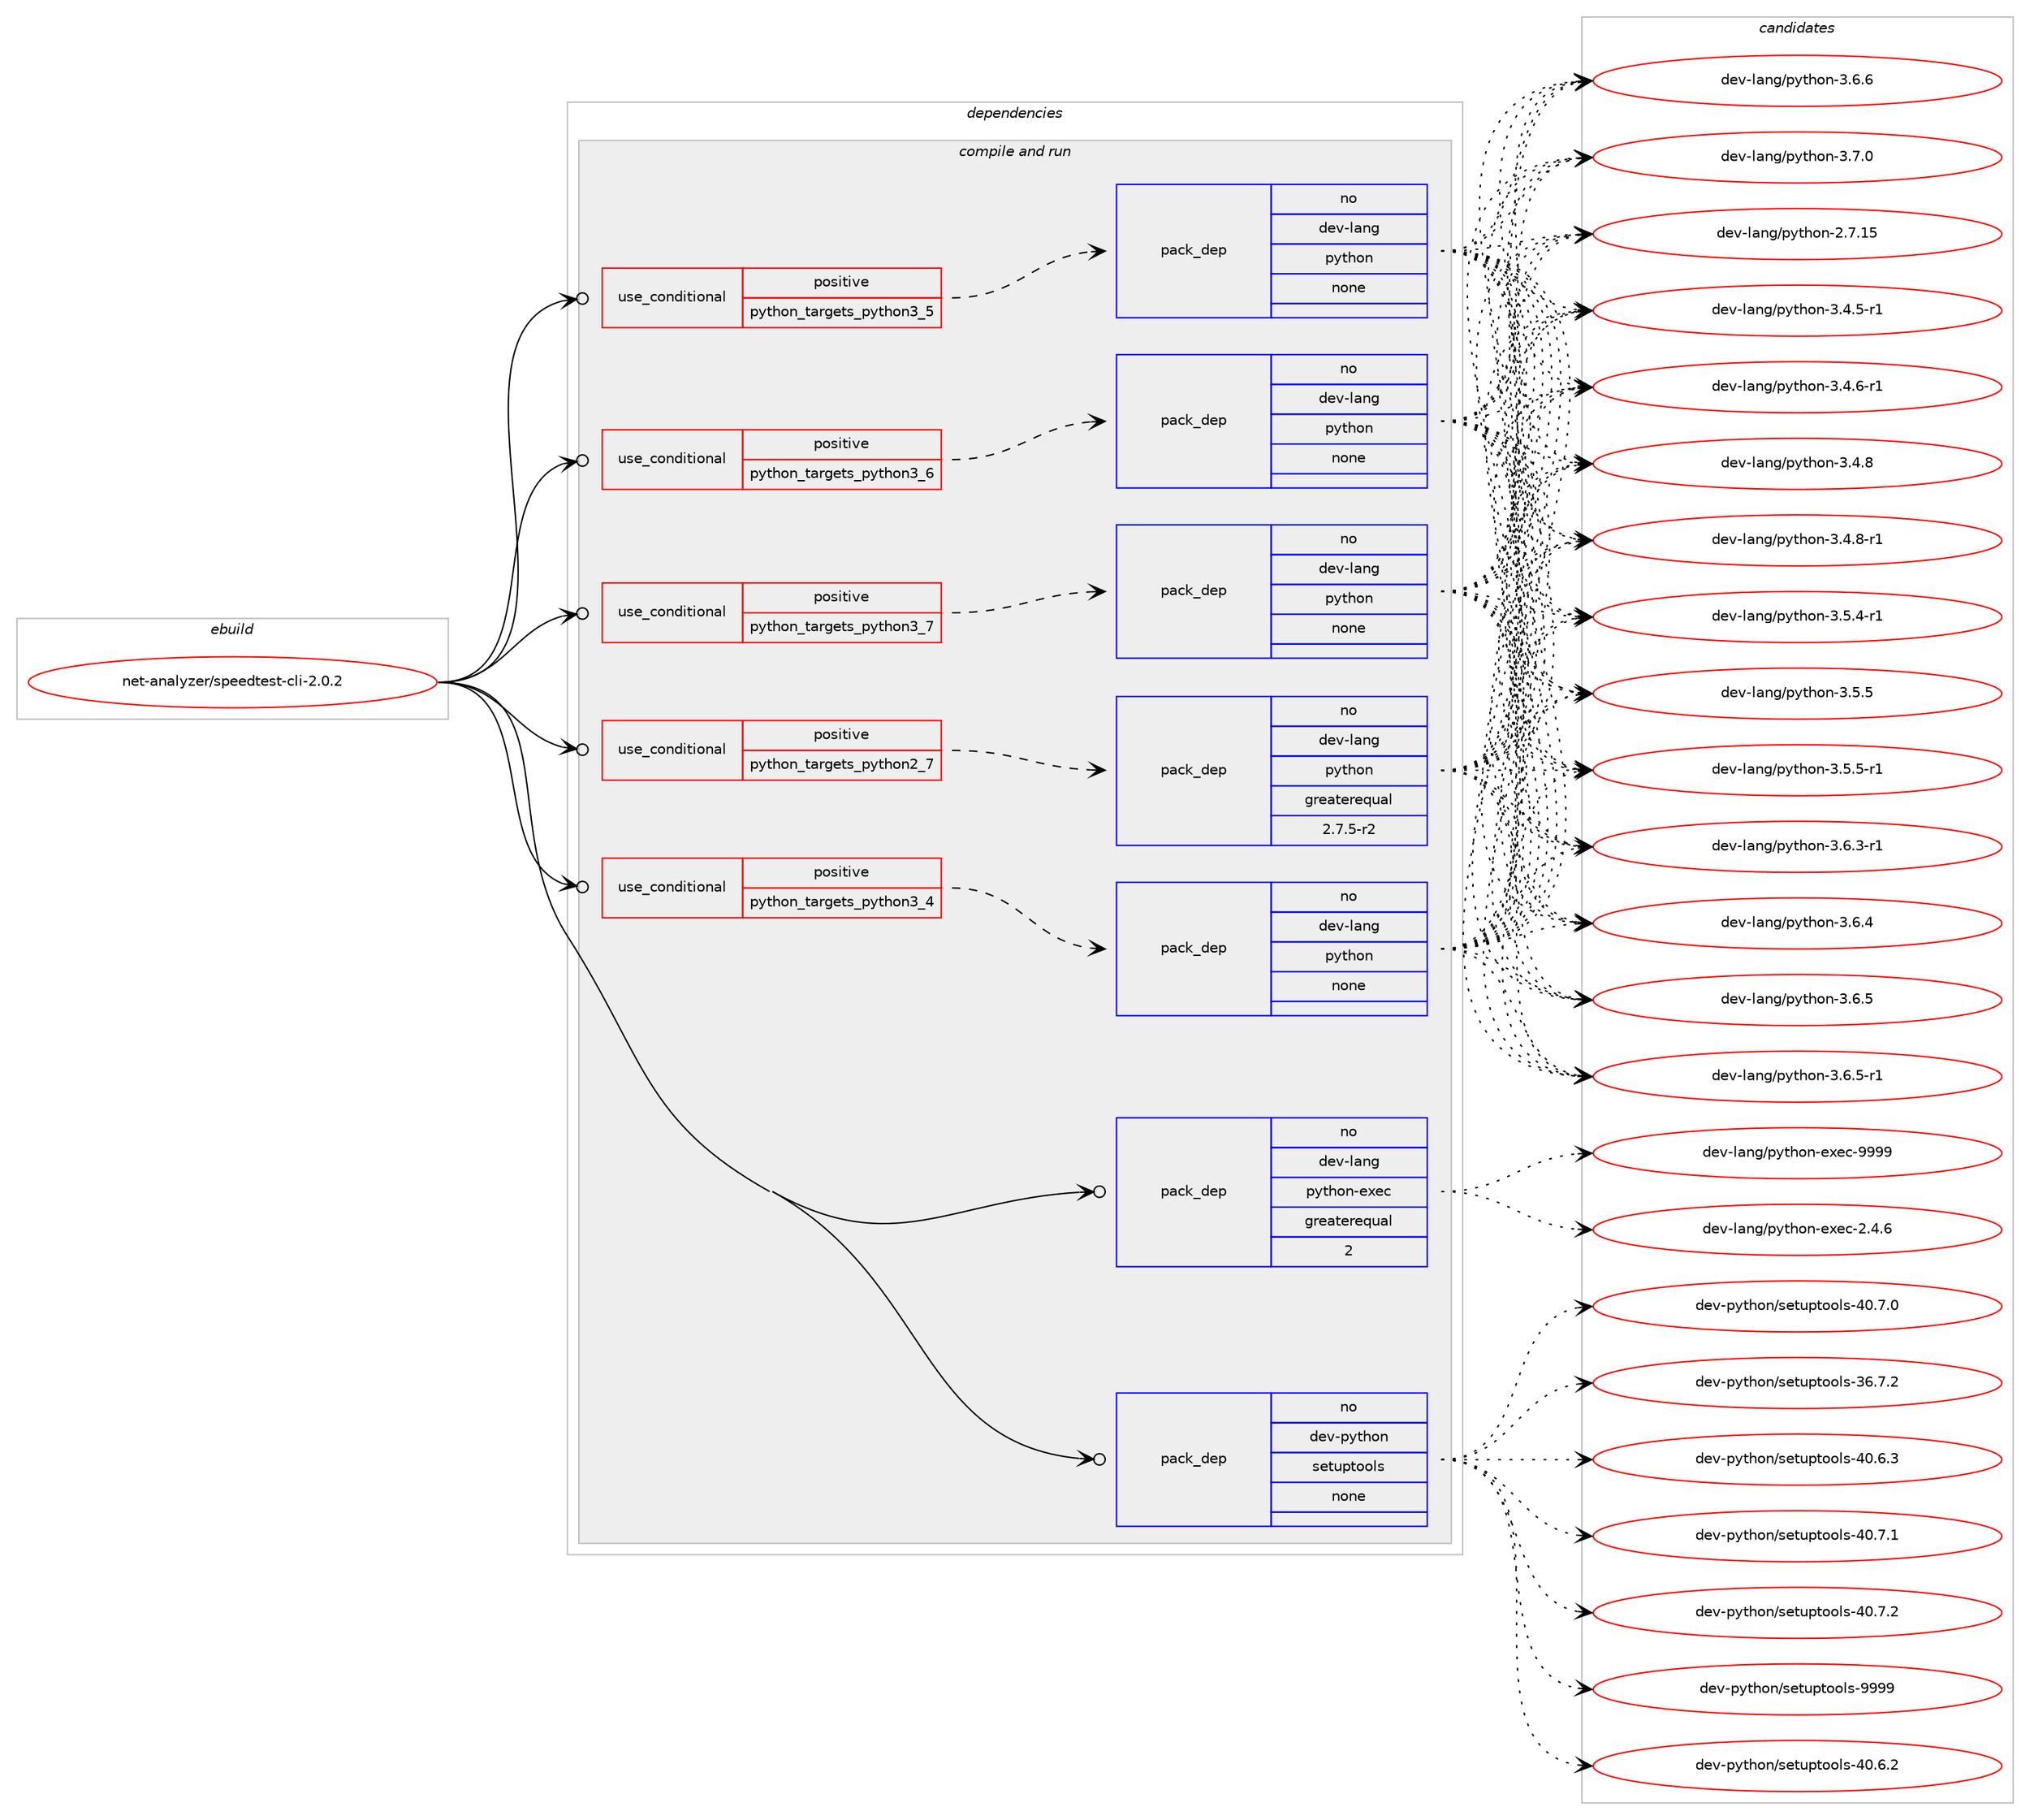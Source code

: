 digraph prolog {

# *************
# Graph options
# *************

newrank=true;
concentrate=true;
compound=true;
graph [rankdir=LR,fontname=Helvetica,fontsize=10,ranksep=1.5];#, ranksep=2.5, nodesep=0.2];
edge  [arrowhead=vee];
node  [fontname=Helvetica,fontsize=10];

# **********
# The ebuild
# **********

subgraph cluster_leftcol {
color=gray;
rank=same;
label=<<i>ebuild</i>>;
id [label="net-analyzer/speedtest-cli-2.0.2", color=red, width=4, href="../net-analyzer/speedtest-cli-2.0.2.svg"];
}

# ****************
# The dependencies
# ****************

subgraph cluster_midcol {
color=gray;
label=<<i>dependencies</i>>;
subgraph cluster_compile {
fillcolor="#eeeeee";
style=filled;
label=<<i>compile</i>>;
}
subgraph cluster_compileandrun {
fillcolor="#eeeeee";
style=filled;
label=<<i>compile and run</i>>;
subgraph cond316 {
dependency2724 [label=<<TABLE BORDER="0" CELLBORDER="1" CELLSPACING="0" CELLPADDING="4"><TR><TD ROWSPAN="3" CELLPADDING="10">use_conditional</TD></TR><TR><TD>positive</TD></TR><TR><TD>python_targets_python2_7</TD></TR></TABLE>>, shape=none, color=red];
subgraph pack2314 {
dependency2725 [label=<<TABLE BORDER="0" CELLBORDER="1" CELLSPACING="0" CELLPADDING="4" WIDTH="220"><TR><TD ROWSPAN="6" CELLPADDING="30">pack_dep</TD></TR><TR><TD WIDTH="110">no</TD></TR><TR><TD>dev-lang</TD></TR><TR><TD>python</TD></TR><TR><TD>greaterequal</TD></TR><TR><TD>2.7.5-r2</TD></TR></TABLE>>, shape=none, color=blue];
}
dependency2724:e -> dependency2725:w [weight=20,style="dashed",arrowhead="vee"];
}
id:e -> dependency2724:w [weight=20,style="solid",arrowhead="odotvee"];
subgraph cond317 {
dependency2726 [label=<<TABLE BORDER="0" CELLBORDER="1" CELLSPACING="0" CELLPADDING="4"><TR><TD ROWSPAN="3" CELLPADDING="10">use_conditional</TD></TR><TR><TD>positive</TD></TR><TR><TD>python_targets_python3_4</TD></TR></TABLE>>, shape=none, color=red];
subgraph pack2315 {
dependency2727 [label=<<TABLE BORDER="0" CELLBORDER="1" CELLSPACING="0" CELLPADDING="4" WIDTH="220"><TR><TD ROWSPAN="6" CELLPADDING="30">pack_dep</TD></TR><TR><TD WIDTH="110">no</TD></TR><TR><TD>dev-lang</TD></TR><TR><TD>python</TD></TR><TR><TD>none</TD></TR><TR><TD></TD></TR></TABLE>>, shape=none, color=blue];
}
dependency2726:e -> dependency2727:w [weight=20,style="dashed",arrowhead="vee"];
}
id:e -> dependency2726:w [weight=20,style="solid",arrowhead="odotvee"];
subgraph cond318 {
dependency2728 [label=<<TABLE BORDER="0" CELLBORDER="1" CELLSPACING="0" CELLPADDING="4"><TR><TD ROWSPAN="3" CELLPADDING="10">use_conditional</TD></TR><TR><TD>positive</TD></TR><TR><TD>python_targets_python3_5</TD></TR></TABLE>>, shape=none, color=red];
subgraph pack2316 {
dependency2729 [label=<<TABLE BORDER="0" CELLBORDER="1" CELLSPACING="0" CELLPADDING="4" WIDTH="220"><TR><TD ROWSPAN="6" CELLPADDING="30">pack_dep</TD></TR><TR><TD WIDTH="110">no</TD></TR><TR><TD>dev-lang</TD></TR><TR><TD>python</TD></TR><TR><TD>none</TD></TR><TR><TD></TD></TR></TABLE>>, shape=none, color=blue];
}
dependency2728:e -> dependency2729:w [weight=20,style="dashed",arrowhead="vee"];
}
id:e -> dependency2728:w [weight=20,style="solid",arrowhead="odotvee"];
subgraph cond319 {
dependency2730 [label=<<TABLE BORDER="0" CELLBORDER="1" CELLSPACING="0" CELLPADDING="4"><TR><TD ROWSPAN="3" CELLPADDING="10">use_conditional</TD></TR><TR><TD>positive</TD></TR><TR><TD>python_targets_python3_6</TD></TR></TABLE>>, shape=none, color=red];
subgraph pack2317 {
dependency2731 [label=<<TABLE BORDER="0" CELLBORDER="1" CELLSPACING="0" CELLPADDING="4" WIDTH="220"><TR><TD ROWSPAN="6" CELLPADDING="30">pack_dep</TD></TR><TR><TD WIDTH="110">no</TD></TR><TR><TD>dev-lang</TD></TR><TR><TD>python</TD></TR><TR><TD>none</TD></TR><TR><TD></TD></TR></TABLE>>, shape=none, color=blue];
}
dependency2730:e -> dependency2731:w [weight=20,style="dashed",arrowhead="vee"];
}
id:e -> dependency2730:w [weight=20,style="solid",arrowhead="odotvee"];
subgraph cond320 {
dependency2732 [label=<<TABLE BORDER="0" CELLBORDER="1" CELLSPACING="0" CELLPADDING="4"><TR><TD ROWSPAN="3" CELLPADDING="10">use_conditional</TD></TR><TR><TD>positive</TD></TR><TR><TD>python_targets_python3_7</TD></TR></TABLE>>, shape=none, color=red];
subgraph pack2318 {
dependency2733 [label=<<TABLE BORDER="0" CELLBORDER="1" CELLSPACING="0" CELLPADDING="4" WIDTH="220"><TR><TD ROWSPAN="6" CELLPADDING="30">pack_dep</TD></TR><TR><TD WIDTH="110">no</TD></TR><TR><TD>dev-lang</TD></TR><TR><TD>python</TD></TR><TR><TD>none</TD></TR><TR><TD></TD></TR></TABLE>>, shape=none, color=blue];
}
dependency2732:e -> dependency2733:w [weight=20,style="dashed",arrowhead="vee"];
}
id:e -> dependency2732:w [weight=20,style="solid",arrowhead="odotvee"];
subgraph pack2319 {
dependency2734 [label=<<TABLE BORDER="0" CELLBORDER="1" CELLSPACING="0" CELLPADDING="4" WIDTH="220"><TR><TD ROWSPAN="6" CELLPADDING="30">pack_dep</TD></TR><TR><TD WIDTH="110">no</TD></TR><TR><TD>dev-lang</TD></TR><TR><TD>python-exec</TD></TR><TR><TD>greaterequal</TD></TR><TR><TD>2</TD></TR></TABLE>>, shape=none, color=blue];
}
id:e -> dependency2734:w [weight=20,style="solid",arrowhead="odotvee"];
subgraph pack2320 {
dependency2735 [label=<<TABLE BORDER="0" CELLBORDER="1" CELLSPACING="0" CELLPADDING="4" WIDTH="220"><TR><TD ROWSPAN="6" CELLPADDING="30">pack_dep</TD></TR><TR><TD WIDTH="110">no</TD></TR><TR><TD>dev-python</TD></TR><TR><TD>setuptools</TD></TR><TR><TD>none</TD></TR><TR><TD></TD></TR></TABLE>>, shape=none, color=blue];
}
id:e -> dependency2735:w [weight=20,style="solid",arrowhead="odotvee"];
}
subgraph cluster_run {
fillcolor="#eeeeee";
style=filled;
label=<<i>run</i>>;
}
}

# **************
# The candidates
# **************

subgraph cluster_choices {
rank=same;
color=gray;
label=<<i>candidates</i>>;

subgraph choice2314 {
color=black;
nodesep=1;
choice10010111845108971101034711212111610411111045504655464953 [label="dev-lang/python-2.7.15", color=red, width=4,href="../dev-lang/python-2.7.15.svg"];
choice1001011184510897110103471121211161041111104551465246534511449 [label="dev-lang/python-3.4.5-r1", color=red, width=4,href="../dev-lang/python-3.4.5-r1.svg"];
choice1001011184510897110103471121211161041111104551465246544511449 [label="dev-lang/python-3.4.6-r1", color=red, width=4,href="../dev-lang/python-3.4.6-r1.svg"];
choice100101118451089711010347112121116104111110455146524656 [label="dev-lang/python-3.4.8", color=red, width=4,href="../dev-lang/python-3.4.8.svg"];
choice1001011184510897110103471121211161041111104551465246564511449 [label="dev-lang/python-3.4.8-r1", color=red, width=4,href="../dev-lang/python-3.4.8-r1.svg"];
choice1001011184510897110103471121211161041111104551465346524511449 [label="dev-lang/python-3.5.4-r1", color=red, width=4,href="../dev-lang/python-3.5.4-r1.svg"];
choice100101118451089711010347112121116104111110455146534653 [label="dev-lang/python-3.5.5", color=red, width=4,href="../dev-lang/python-3.5.5.svg"];
choice1001011184510897110103471121211161041111104551465346534511449 [label="dev-lang/python-3.5.5-r1", color=red, width=4,href="../dev-lang/python-3.5.5-r1.svg"];
choice1001011184510897110103471121211161041111104551465446514511449 [label="dev-lang/python-3.6.3-r1", color=red, width=4,href="../dev-lang/python-3.6.3-r1.svg"];
choice100101118451089711010347112121116104111110455146544652 [label="dev-lang/python-3.6.4", color=red, width=4,href="../dev-lang/python-3.6.4.svg"];
choice100101118451089711010347112121116104111110455146544653 [label="dev-lang/python-3.6.5", color=red, width=4,href="../dev-lang/python-3.6.5.svg"];
choice1001011184510897110103471121211161041111104551465446534511449 [label="dev-lang/python-3.6.5-r1", color=red, width=4,href="../dev-lang/python-3.6.5-r1.svg"];
choice100101118451089711010347112121116104111110455146544654 [label="dev-lang/python-3.6.6", color=red, width=4,href="../dev-lang/python-3.6.6.svg"];
choice100101118451089711010347112121116104111110455146554648 [label="dev-lang/python-3.7.0", color=red, width=4,href="../dev-lang/python-3.7.0.svg"];
dependency2725:e -> choice10010111845108971101034711212111610411111045504655464953:w [style=dotted,weight="100"];
dependency2725:e -> choice1001011184510897110103471121211161041111104551465246534511449:w [style=dotted,weight="100"];
dependency2725:e -> choice1001011184510897110103471121211161041111104551465246544511449:w [style=dotted,weight="100"];
dependency2725:e -> choice100101118451089711010347112121116104111110455146524656:w [style=dotted,weight="100"];
dependency2725:e -> choice1001011184510897110103471121211161041111104551465246564511449:w [style=dotted,weight="100"];
dependency2725:e -> choice1001011184510897110103471121211161041111104551465346524511449:w [style=dotted,weight="100"];
dependency2725:e -> choice100101118451089711010347112121116104111110455146534653:w [style=dotted,weight="100"];
dependency2725:e -> choice1001011184510897110103471121211161041111104551465346534511449:w [style=dotted,weight="100"];
dependency2725:e -> choice1001011184510897110103471121211161041111104551465446514511449:w [style=dotted,weight="100"];
dependency2725:e -> choice100101118451089711010347112121116104111110455146544652:w [style=dotted,weight="100"];
dependency2725:e -> choice100101118451089711010347112121116104111110455146544653:w [style=dotted,weight="100"];
dependency2725:e -> choice1001011184510897110103471121211161041111104551465446534511449:w [style=dotted,weight="100"];
dependency2725:e -> choice100101118451089711010347112121116104111110455146544654:w [style=dotted,weight="100"];
dependency2725:e -> choice100101118451089711010347112121116104111110455146554648:w [style=dotted,weight="100"];
}
subgraph choice2315 {
color=black;
nodesep=1;
choice10010111845108971101034711212111610411111045504655464953 [label="dev-lang/python-2.7.15", color=red, width=4,href="../dev-lang/python-2.7.15.svg"];
choice1001011184510897110103471121211161041111104551465246534511449 [label="dev-lang/python-3.4.5-r1", color=red, width=4,href="../dev-lang/python-3.4.5-r1.svg"];
choice1001011184510897110103471121211161041111104551465246544511449 [label="dev-lang/python-3.4.6-r1", color=red, width=4,href="../dev-lang/python-3.4.6-r1.svg"];
choice100101118451089711010347112121116104111110455146524656 [label="dev-lang/python-3.4.8", color=red, width=4,href="../dev-lang/python-3.4.8.svg"];
choice1001011184510897110103471121211161041111104551465246564511449 [label="dev-lang/python-3.4.8-r1", color=red, width=4,href="../dev-lang/python-3.4.8-r1.svg"];
choice1001011184510897110103471121211161041111104551465346524511449 [label="dev-lang/python-3.5.4-r1", color=red, width=4,href="../dev-lang/python-3.5.4-r1.svg"];
choice100101118451089711010347112121116104111110455146534653 [label="dev-lang/python-3.5.5", color=red, width=4,href="../dev-lang/python-3.5.5.svg"];
choice1001011184510897110103471121211161041111104551465346534511449 [label="dev-lang/python-3.5.5-r1", color=red, width=4,href="../dev-lang/python-3.5.5-r1.svg"];
choice1001011184510897110103471121211161041111104551465446514511449 [label="dev-lang/python-3.6.3-r1", color=red, width=4,href="../dev-lang/python-3.6.3-r1.svg"];
choice100101118451089711010347112121116104111110455146544652 [label="dev-lang/python-3.6.4", color=red, width=4,href="../dev-lang/python-3.6.4.svg"];
choice100101118451089711010347112121116104111110455146544653 [label="dev-lang/python-3.6.5", color=red, width=4,href="../dev-lang/python-3.6.5.svg"];
choice1001011184510897110103471121211161041111104551465446534511449 [label="dev-lang/python-3.6.5-r1", color=red, width=4,href="../dev-lang/python-3.6.5-r1.svg"];
choice100101118451089711010347112121116104111110455146544654 [label="dev-lang/python-3.6.6", color=red, width=4,href="../dev-lang/python-3.6.6.svg"];
choice100101118451089711010347112121116104111110455146554648 [label="dev-lang/python-3.7.0", color=red, width=4,href="../dev-lang/python-3.7.0.svg"];
dependency2727:e -> choice10010111845108971101034711212111610411111045504655464953:w [style=dotted,weight="100"];
dependency2727:e -> choice1001011184510897110103471121211161041111104551465246534511449:w [style=dotted,weight="100"];
dependency2727:e -> choice1001011184510897110103471121211161041111104551465246544511449:w [style=dotted,weight="100"];
dependency2727:e -> choice100101118451089711010347112121116104111110455146524656:w [style=dotted,weight="100"];
dependency2727:e -> choice1001011184510897110103471121211161041111104551465246564511449:w [style=dotted,weight="100"];
dependency2727:e -> choice1001011184510897110103471121211161041111104551465346524511449:w [style=dotted,weight="100"];
dependency2727:e -> choice100101118451089711010347112121116104111110455146534653:w [style=dotted,weight="100"];
dependency2727:e -> choice1001011184510897110103471121211161041111104551465346534511449:w [style=dotted,weight="100"];
dependency2727:e -> choice1001011184510897110103471121211161041111104551465446514511449:w [style=dotted,weight="100"];
dependency2727:e -> choice100101118451089711010347112121116104111110455146544652:w [style=dotted,weight="100"];
dependency2727:e -> choice100101118451089711010347112121116104111110455146544653:w [style=dotted,weight="100"];
dependency2727:e -> choice1001011184510897110103471121211161041111104551465446534511449:w [style=dotted,weight="100"];
dependency2727:e -> choice100101118451089711010347112121116104111110455146544654:w [style=dotted,weight="100"];
dependency2727:e -> choice100101118451089711010347112121116104111110455146554648:w [style=dotted,weight="100"];
}
subgraph choice2316 {
color=black;
nodesep=1;
choice10010111845108971101034711212111610411111045504655464953 [label="dev-lang/python-2.7.15", color=red, width=4,href="../dev-lang/python-2.7.15.svg"];
choice1001011184510897110103471121211161041111104551465246534511449 [label="dev-lang/python-3.4.5-r1", color=red, width=4,href="../dev-lang/python-3.4.5-r1.svg"];
choice1001011184510897110103471121211161041111104551465246544511449 [label="dev-lang/python-3.4.6-r1", color=red, width=4,href="../dev-lang/python-3.4.6-r1.svg"];
choice100101118451089711010347112121116104111110455146524656 [label="dev-lang/python-3.4.8", color=red, width=4,href="../dev-lang/python-3.4.8.svg"];
choice1001011184510897110103471121211161041111104551465246564511449 [label="dev-lang/python-3.4.8-r1", color=red, width=4,href="../dev-lang/python-3.4.8-r1.svg"];
choice1001011184510897110103471121211161041111104551465346524511449 [label="dev-lang/python-3.5.4-r1", color=red, width=4,href="../dev-lang/python-3.5.4-r1.svg"];
choice100101118451089711010347112121116104111110455146534653 [label="dev-lang/python-3.5.5", color=red, width=4,href="../dev-lang/python-3.5.5.svg"];
choice1001011184510897110103471121211161041111104551465346534511449 [label="dev-lang/python-3.5.5-r1", color=red, width=4,href="../dev-lang/python-3.5.5-r1.svg"];
choice1001011184510897110103471121211161041111104551465446514511449 [label="dev-lang/python-3.6.3-r1", color=red, width=4,href="../dev-lang/python-3.6.3-r1.svg"];
choice100101118451089711010347112121116104111110455146544652 [label="dev-lang/python-3.6.4", color=red, width=4,href="../dev-lang/python-3.6.4.svg"];
choice100101118451089711010347112121116104111110455146544653 [label="dev-lang/python-3.6.5", color=red, width=4,href="../dev-lang/python-3.6.5.svg"];
choice1001011184510897110103471121211161041111104551465446534511449 [label="dev-lang/python-3.6.5-r1", color=red, width=4,href="../dev-lang/python-3.6.5-r1.svg"];
choice100101118451089711010347112121116104111110455146544654 [label="dev-lang/python-3.6.6", color=red, width=4,href="../dev-lang/python-3.6.6.svg"];
choice100101118451089711010347112121116104111110455146554648 [label="dev-lang/python-3.7.0", color=red, width=4,href="../dev-lang/python-3.7.0.svg"];
dependency2729:e -> choice10010111845108971101034711212111610411111045504655464953:w [style=dotted,weight="100"];
dependency2729:e -> choice1001011184510897110103471121211161041111104551465246534511449:w [style=dotted,weight="100"];
dependency2729:e -> choice1001011184510897110103471121211161041111104551465246544511449:w [style=dotted,weight="100"];
dependency2729:e -> choice100101118451089711010347112121116104111110455146524656:w [style=dotted,weight="100"];
dependency2729:e -> choice1001011184510897110103471121211161041111104551465246564511449:w [style=dotted,weight="100"];
dependency2729:e -> choice1001011184510897110103471121211161041111104551465346524511449:w [style=dotted,weight="100"];
dependency2729:e -> choice100101118451089711010347112121116104111110455146534653:w [style=dotted,weight="100"];
dependency2729:e -> choice1001011184510897110103471121211161041111104551465346534511449:w [style=dotted,weight="100"];
dependency2729:e -> choice1001011184510897110103471121211161041111104551465446514511449:w [style=dotted,weight="100"];
dependency2729:e -> choice100101118451089711010347112121116104111110455146544652:w [style=dotted,weight="100"];
dependency2729:e -> choice100101118451089711010347112121116104111110455146544653:w [style=dotted,weight="100"];
dependency2729:e -> choice1001011184510897110103471121211161041111104551465446534511449:w [style=dotted,weight="100"];
dependency2729:e -> choice100101118451089711010347112121116104111110455146544654:w [style=dotted,weight="100"];
dependency2729:e -> choice100101118451089711010347112121116104111110455146554648:w [style=dotted,weight="100"];
}
subgraph choice2317 {
color=black;
nodesep=1;
choice10010111845108971101034711212111610411111045504655464953 [label="dev-lang/python-2.7.15", color=red, width=4,href="../dev-lang/python-2.7.15.svg"];
choice1001011184510897110103471121211161041111104551465246534511449 [label="dev-lang/python-3.4.5-r1", color=red, width=4,href="../dev-lang/python-3.4.5-r1.svg"];
choice1001011184510897110103471121211161041111104551465246544511449 [label="dev-lang/python-3.4.6-r1", color=red, width=4,href="../dev-lang/python-3.4.6-r1.svg"];
choice100101118451089711010347112121116104111110455146524656 [label="dev-lang/python-3.4.8", color=red, width=4,href="../dev-lang/python-3.4.8.svg"];
choice1001011184510897110103471121211161041111104551465246564511449 [label="dev-lang/python-3.4.8-r1", color=red, width=4,href="../dev-lang/python-3.4.8-r1.svg"];
choice1001011184510897110103471121211161041111104551465346524511449 [label="dev-lang/python-3.5.4-r1", color=red, width=4,href="../dev-lang/python-3.5.4-r1.svg"];
choice100101118451089711010347112121116104111110455146534653 [label="dev-lang/python-3.5.5", color=red, width=4,href="../dev-lang/python-3.5.5.svg"];
choice1001011184510897110103471121211161041111104551465346534511449 [label="dev-lang/python-3.5.5-r1", color=red, width=4,href="../dev-lang/python-3.5.5-r1.svg"];
choice1001011184510897110103471121211161041111104551465446514511449 [label="dev-lang/python-3.6.3-r1", color=red, width=4,href="../dev-lang/python-3.6.3-r1.svg"];
choice100101118451089711010347112121116104111110455146544652 [label="dev-lang/python-3.6.4", color=red, width=4,href="../dev-lang/python-3.6.4.svg"];
choice100101118451089711010347112121116104111110455146544653 [label="dev-lang/python-3.6.5", color=red, width=4,href="../dev-lang/python-3.6.5.svg"];
choice1001011184510897110103471121211161041111104551465446534511449 [label="dev-lang/python-3.6.5-r1", color=red, width=4,href="../dev-lang/python-3.6.5-r1.svg"];
choice100101118451089711010347112121116104111110455146544654 [label="dev-lang/python-3.6.6", color=red, width=4,href="../dev-lang/python-3.6.6.svg"];
choice100101118451089711010347112121116104111110455146554648 [label="dev-lang/python-3.7.0", color=red, width=4,href="../dev-lang/python-3.7.0.svg"];
dependency2731:e -> choice10010111845108971101034711212111610411111045504655464953:w [style=dotted,weight="100"];
dependency2731:e -> choice1001011184510897110103471121211161041111104551465246534511449:w [style=dotted,weight="100"];
dependency2731:e -> choice1001011184510897110103471121211161041111104551465246544511449:w [style=dotted,weight="100"];
dependency2731:e -> choice100101118451089711010347112121116104111110455146524656:w [style=dotted,weight="100"];
dependency2731:e -> choice1001011184510897110103471121211161041111104551465246564511449:w [style=dotted,weight="100"];
dependency2731:e -> choice1001011184510897110103471121211161041111104551465346524511449:w [style=dotted,weight="100"];
dependency2731:e -> choice100101118451089711010347112121116104111110455146534653:w [style=dotted,weight="100"];
dependency2731:e -> choice1001011184510897110103471121211161041111104551465346534511449:w [style=dotted,weight="100"];
dependency2731:e -> choice1001011184510897110103471121211161041111104551465446514511449:w [style=dotted,weight="100"];
dependency2731:e -> choice100101118451089711010347112121116104111110455146544652:w [style=dotted,weight="100"];
dependency2731:e -> choice100101118451089711010347112121116104111110455146544653:w [style=dotted,weight="100"];
dependency2731:e -> choice1001011184510897110103471121211161041111104551465446534511449:w [style=dotted,weight="100"];
dependency2731:e -> choice100101118451089711010347112121116104111110455146544654:w [style=dotted,weight="100"];
dependency2731:e -> choice100101118451089711010347112121116104111110455146554648:w [style=dotted,weight="100"];
}
subgraph choice2318 {
color=black;
nodesep=1;
choice10010111845108971101034711212111610411111045504655464953 [label="dev-lang/python-2.7.15", color=red, width=4,href="../dev-lang/python-2.7.15.svg"];
choice1001011184510897110103471121211161041111104551465246534511449 [label="dev-lang/python-3.4.5-r1", color=red, width=4,href="../dev-lang/python-3.4.5-r1.svg"];
choice1001011184510897110103471121211161041111104551465246544511449 [label="dev-lang/python-3.4.6-r1", color=red, width=4,href="../dev-lang/python-3.4.6-r1.svg"];
choice100101118451089711010347112121116104111110455146524656 [label="dev-lang/python-3.4.8", color=red, width=4,href="../dev-lang/python-3.4.8.svg"];
choice1001011184510897110103471121211161041111104551465246564511449 [label="dev-lang/python-3.4.8-r1", color=red, width=4,href="../dev-lang/python-3.4.8-r1.svg"];
choice1001011184510897110103471121211161041111104551465346524511449 [label="dev-lang/python-3.5.4-r1", color=red, width=4,href="../dev-lang/python-3.5.4-r1.svg"];
choice100101118451089711010347112121116104111110455146534653 [label="dev-lang/python-3.5.5", color=red, width=4,href="../dev-lang/python-3.5.5.svg"];
choice1001011184510897110103471121211161041111104551465346534511449 [label="dev-lang/python-3.5.5-r1", color=red, width=4,href="../dev-lang/python-3.5.5-r1.svg"];
choice1001011184510897110103471121211161041111104551465446514511449 [label="dev-lang/python-3.6.3-r1", color=red, width=4,href="../dev-lang/python-3.6.3-r1.svg"];
choice100101118451089711010347112121116104111110455146544652 [label="dev-lang/python-3.6.4", color=red, width=4,href="../dev-lang/python-3.6.4.svg"];
choice100101118451089711010347112121116104111110455146544653 [label="dev-lang/python-3.6.5", color=red, width=4,href="../dev-lang/python-3.6.5.svg"];
choice1001011184510897110103471121211161041111104551465446534511449 [label="dev-lang/python-3.6.5-r1", color=red, width=4,href="../dev-lang/python-3.6.5-r1.svg"];
choice100101118451089711010347112121116104111110455146544654 [label="dev-lang/python-3.6.6", color=red, width=4,href="../dev-lang/python-3.6.6.svg"];
choice100101118451089711010347112121116104111110455146554648 [label="dev-lang/python-3.7.0", color=red, width=4,href="../dev-lang/python-3.7.0.svg"];
dependency2733:e -> choice10010111845108971101034711212111610411111045504655464953:w [style=dotted,weight="100"];
dependency2733:e -> choice1001011184510897110103471121211161041111104551465246534511449:w [style=dotted,weight="100"];
dependency2733:e -> choice1001011184510897110103471121211161041111104551465246544511449:w [style=dotted,weight="100"];
dependency2733:e -> choice100101118451089711010347112121116104111110455146524656:w [style=dotted,weight="100"];
dependency2733:e -> choice1001011184510897110103471121211161041111104551465246564511449:w [style=dotted,weight="100"];
dependency2733:e -> choice1001011184510897110103471121211161041111104551465346524511449:w [style=dotted,weight="100"];
dependency2733:e -> choice100101118451089711010347112121116104111110455146534653:w [style=dotted,weight="100"];
dependency2733:e -> choice1001011184510897110103471121211161041111104551465346534511449:w [style=dotted,weight="100"];
dependency2733:e -> choice1001011184510897110103471121211161041111104551465446514511449:w [style=dotted,weight="100"];
dependency2733:e -> choice100101118451089711010347112121116104111110455146544652:w [style=dotted,weight="100"];
dependency2733:e -> choice100101118451089711010347112121116104111110455146544653:w [style=dotted,weight="100"];
dependency2733:e -> choice1001011184510897110103471121211161041111104551465446534511449:w [style=dotted,weight="100"];
dependency2733:e -> choice100101118451089711010347112121116104111110455146544654:w [style=dotted,weight="100"];
dependency2733:e -> choice100101118451089711010347112121116104111110455146554648:w [style=dotted,weight="100"];
}
subgraph choice2319 {
color=black;
nodesep=1;
choice1001011184510897110103471121211161041111104510112010199455046524654 [label="dev-lang/python-exec-2.4.6", color=red, width=4,href="../dev-lang/python-exec-2.4.6.svg"];
choice10010111845108971101034711212111610411111045101120101994557575757 [label="dev-lang/python-exec-9999", color=red, width=4,href="../dev-lang/python-exec-9999.svg"];
dependency2734:e -> choice1001011184510897110103471121211161041111104510112010199455046524654:w [style=dotted,weight="100"];
dependency2734:e -> choice10010111845108971101034711212111610411111045101120101994557575757:w [style=dotted,weight="100"];
}
subgraph choice2320 {
color=black;
nodesep=1;
choice100101118451121211161041111104711510111611711211611111110811545524846544650 [label="dev-python/setuptools-40.6.2", color=red, width=4,href="../dev-python/setuptools-40.6.2.svg"];
choice100101118451121211161041111104711510111611711211611111110811545524846554648 [label="dev-python/setuptools-40.7.0", color=red, width=4,href="../dev-python/setuptools-40.7.0.svg"];
choice100101118451121211161041111104711510111611711211611111110811545515446554650 [label="dev-python/setuptools-36.7.2", color=red, width=4,href="../dev-python/setuptools-36.7.2.svg"];
choice100101118451121211161041111104711510111611711211611111110811545524846544651 [label="dev-python/setuptools-40.6.3", color=red, width=4,href="../dev-python/setuptools-40.6.3.svg"];
choice100101118451121211161041111104711510111611711211611111110811545524846554649 [label="dev-python/setuptools-40.7.1", color=red, width=4,href="../dev-python/setuptools-40.7.1.svg"];
choice100101118451121211161041111104711510111611711211611111110811545524846554650 [label="dev-python/setuptools-40.7.2", color=red, width=4,href="../dev-python/setuptools-40.7.2.svg"];
choice10010111845112121116104111110471151011161171121161111111081154557575757 [label="dev-python/setuptools-9999", color=red, width=4,href="../dev-python/setuptools-9999.svg"];
dependency2735:e -> choice100101118451121211161041111104711510111611711211611111110811545524846544650:w [style=dotted,weight="100"];
dependency2735:e -> choice100101118451121211161041111104711510111611711211611111110811545524846554648:w [style=dotted,weight="100"];
dependency2735:e -> choice100101118451121211161041111104711510111611711211611111110811545515446554650:w [style=dotted,weight="100"];
dependency2735:e -> choice100101118451121211161041111104711510111611711211611111110811545524846544651:w [style=dotted,weight="100"];
dependency2735:e -> choice100101118451121211161041111104711510111611711211611111110811545524846554649:w [style=dotted,weight="100"];
dependency2735:e -> choice100101118451121211161041111104711510111611711211611111110811545524846554650:w [style=dotted,weight="100"];
dependency2735:e -> choice10010111845112121116104111110471151011161171121161111111081154557575757:w [style=dotted,weight="100"];
}
}

}
